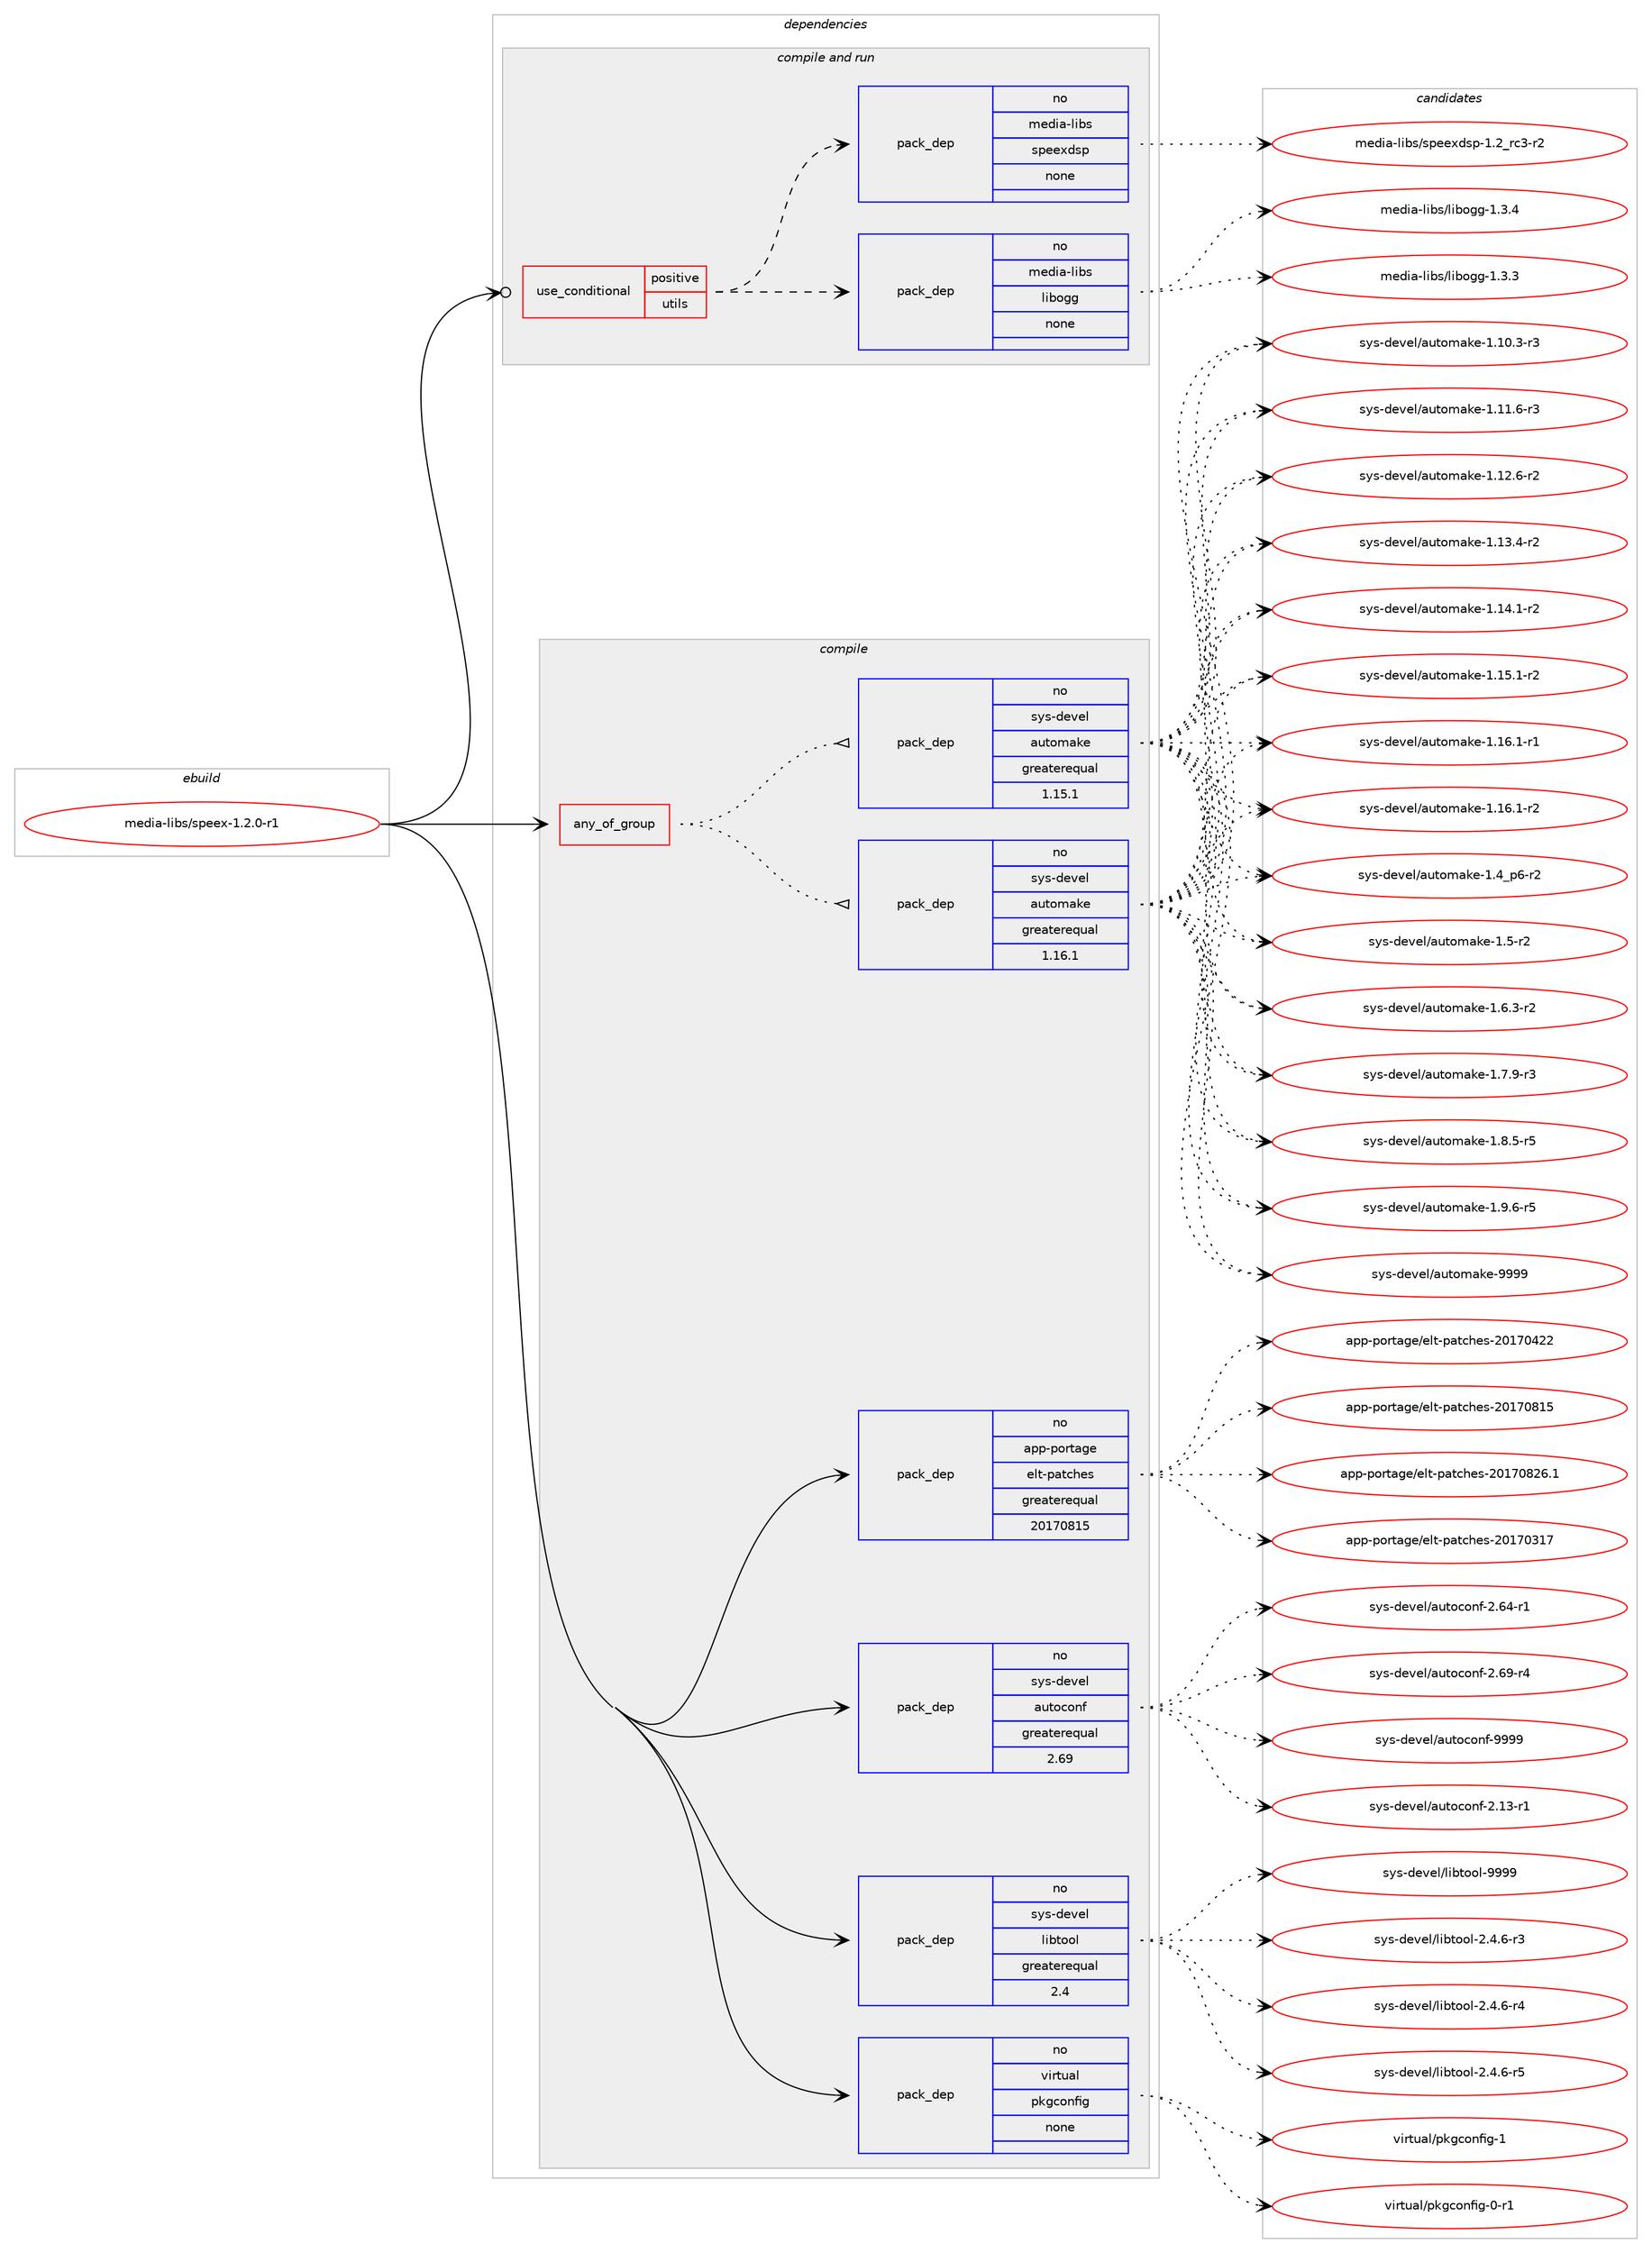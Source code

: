digraph prolog {

# *************
# Graph options
# *************

newrank=true;
concentrate=true;
compound=true;
graph [rankdir=LR,fontname=Helvetica,fontsize=10,ranksep=1.5];#, ranksep=2.5, nodesep=0.2];
edge  [arrowhead=vee];
node  [fontname=Helvetica,fontsize=10];

# **********
# The ebuild
# **********

subgraph cluster_leftcol {
color=gray;
rank=same;
label=<<i>ebuild</i>>;
id [label="media-libs/speex-1.2.0-r1", color=red, width=4, href="../media-libs/speex-1.2.0-r1.svg"];
}

# ****************
# The dependencies
# ****************

subgraph cluster_midcol {
color=gray;
label=<<i>dependencies</i>>;
subgraph cluster_compile {
fillcolor="#eeeeee";
style=filled;
label=<<i>compile</i>>;
subgraph any13410 {
dependency791761 [label=<<TABLE BORDER="0" CELLBORDER="1" CELLSPACING="0" CELLPADDING="4"><TR><TD CELLPADDING="10">any_of_group</TD></TR></TABLE>>, shape=none, color=red];subgraph pack585178 {
dependency791762 [label=<<TABLE BORDER="0" CELLBORDER="1" CELLSPACING="0" CELLPADDING="4" WIDTH="220"><TR><TD ROWSPAN="6" CELLPADDING="30">pack_dep</TD></TR><TR><TD WIDTH="110">no</TD></TR><TR><TD>sys-devel</TD></TR><TR><TD>automake</TD></TR><TR><TD>greaterequal</TD></TR><TR><TD>1.16.1</TD></TR></TABLE>>, shape=none, color=blue];
}
dependency791761:e -> dependency791762:w [weight=20,style="dotted",arrowhead="oinv"];
subgraph pack585179 {
dependency791763 [label=<<TABLE BORDER="0" CELLBORDER="1" CELLSPACING="0" CELLPADDING="4" WIDTH="220"><TR><TD ROWSPAN="6" CELLPADDING="30">pack_dep</TD></TR><TR><TD WIDTH="110">no</TD></TR><TR><TD>sys-devel</TD></TR><TR><TD>automake</TD></TR><TR><TD>greaterequal</TD></TR><TR><TD>1.15.1</TD></TR></TABLE>>, shape=none, color=blue];
}
dependency791761:e -> dependency791763:w [weight=20,style="dotted",arrowhead="oinv"];
}
id:e -> dependency791761:w [weight=20,style="solid",arrowhead="vee"];
subgraph pack585180 {
dependency791764 [label=<<TABLE BORDER="0" CELLBORDER="1" CELLSPACING="0" CELLPADDING="4" WIDTH="220"><TR><TD ROWSPAN="6" CELLPADDING="30">pack_dep</TD></TR><TR><TD WIDTH="110">no</TD></TR><TR><TD>app-portage</TD></TR><TR><TD>elt-patches</TD></TR><TR><TD>greaterequal</TD></TR><TR><TD>20170815</TD></TR></TABLE>>, shape=none, color=blue];
}
id:e -> dependency791764:w [weight=20,style="solid",arrowhead="vee"];
subgraph pack585181 {
dependency791765 [label=<<TABLE BORDER="0" CELLBORDER="1" CELLSPACING="0" CELLPADDING="4" WIDTH="220"><TR><TD ROWSPAN="6" CELLPADDING="30">pack_dep</TD></TR><TR><TD WIDTH="110">no</TD></TR><TR><TD>sys-devel</TD></TR><TR><TD>autoconf</TD></TR><TR><TD>greaterequal</TD></TR><TR><TD>2.69</TD></TR></TABLE>>, shape=none, color=blue];
}
id:e -> dependency791765:w [weight=20,style="solid",arrowhead="vee"];
subgraph pack585182 {
dependency791766 [label=<<TABLE BORDER="0" CELLBORDER="1" CELLSPACING="0" CELLPADDING="4" WIDTH="220"><TR><TD ROWSPAN="6" CELLPADDING="30">pack_dep</TD></TR><TR><TD WIDTH="110">no</TD></TR><TR><TD>sys-devel</TD></TR><TR><TD>libtool</TD></TR><TR><TD>greaterequal</TD></TR><TR><TD>2.4</TD></TR></TABLE>>, shape=none, color=blue];
}
id:e -> dependency791766:w [weight=20,style="solid",arrowhead="vee"];
subgraph pack585183 {
dependency791767 [label=<<TABLE BORDER="0" CELLBORDER="1" CELLSPACING="0" CELLPADDING="4" WIDTH="220"><TR><TD ROWSPAN="6" CELLPADDING="30">pack_dep</TD></TR><TR><TD WIDTH="110">no</TD></TR><TR><TD>virtual</TD></TR><TR><TD>pkgconfig</TD></TR><TR><TD>none</TD></TR><TR><TD></TD></TR></TABLE>>, shape=none, color=blue];
}
id:e -> dependency791767:w [weight=20,style="solid",arrowhead="vee"];
}
subgraph cluster_compileandrun {
fillcolor="#eeeeee";
style=filled;
label=<<i>compile and run</i>>;
subgraph cond192730 {
dependency791768 [label=<<TABLE BORDER="0" CELLBORDER="1" CELLSPACING="0" CELLPADDING="4"><TR><TD ROWSPAN="3" CELLPADDING="10">use_conditional</TD></TR><TR><TD>positive</TD></TR><TR><TD>utils</TD></TR></TABLE>>, shape=none, color=red];
subgraph pack585184 {
dependency791769 [label=<<TABLE BORDER="0" CELLBORDER="1" CELLSPACING="0" CELLPADDING="4" WIDTH="220"><TR><TD ROWSPAN="6" CELLPADDING="30">pack_dep</TD></TR><TR><TD WIDTH="110">no</TD></TR><TR><TD>media-libs</TD></TR><TR><TD>libogg</TD></TR><TR><TD>none</TD></TR><TR><TD></TD></TR></TABLE>>, shape=none, color=blue];
}
dependency791768:e -> dependency791769:w [weight=20,style="dashed",arrowhead="vee"];
subgraph pack585185 {
dependency791770 [label=<<TABLE BORDER="0" CELLBORDER="1" CELLSPACING="0" CELLPADDING="4" WIDTH="220"><TR><TD ROWSPAN="6" CELLPADDING="30">pack_dep</TD></TR><TR><TD WIDTH="110">no</TD></TR><TR><TD>media-libs</TD></TR><TR><TD>speexdsp</TD></TR><TR><TD>none</TD></TR><TR><TD></TD></TR></TABLE>>, shape=none, color=blue];
}
dependency791768:e -> dependency791770:w [weight=20,style="dashed",arrowhead="vee"];
}
id:e -> dependency791768:w [weight=20,style="solid",arrowhead="odotvee"];
}
subgraph cluster_run {
fillcolor="#eeeeee";
style=filled;
label=<<i>run</i>>;
}
}

# **************
# The candidates
# **************

subgraph cluster_choices {
rank=same;
color=gray;
label=<<i>candidates</i>>;

subgraph choice585178 {
color=black;
nodesep=1;
choice11512111545100101118101108479711711611110997107101454946494846514511451 [label="sys-devel/automake-1.10.3-r3", color=red, width=4,href="../sys-devel/automake-1.10.3-r3.svg"];
choice11512111545100101118101108479711711611110997107101454946494946544511451 [label="sys-devel/automake-1.11.6-r3", color=red, width=4,href="../sys-devel/automake-1.11.6-r3.svg"];
choice11512111545100101118101108479711711611110997107101454946495046544511450 [label="sys-devel/automake-1.12.6-r2", color=red, width=4,href="../sys-devel/automake-1.12.6-r2.svg"];
choice11512111545100101118101108479711711611110997107101454946495146524511450 [label="sys-devel/automake-1.13.4-r2", color=red, width=4,href="../sys-devel/automake-1.13.4-r2.svg"];
choice11512111545100101118101108479711711611110997107101454946495246494511450 [label="sys-devel/automake-1.14.1-r2", color=red, width=4,href="../sys-devel/automake-1.14.1-r2.svg"];
choice11512111545100101118101108479711711611110997107101454946495346494511450 [label="sys-devel/automake-1.15.1-r2", color=red, width=4,href="../sys-devel/automake-1.15.1-r2.svg"];
choice11512111545100101118101108479711711611110997107101454946495446494511449 [label="sys-devel/automake-1.16.1-r1", color=red, width=4,href="../sys-devel/automake-1.16.1-r1.svg"];
choice11512111545100101118101108479711711611110997107101454946495446494511450 [label="sys-devel/automake-1.16.1-r2", color=red, width=4,href="../sys-devel/automake-1.16.1-r2.svg"];
choice115121115451001011181011084797117116111109971071014549465295112544511450 [label="sys-devel/automake-1.4_p6-r2", color=red, width=4,href="../sys-devel/automake-1.4_p6-r2.svg"];
choice11512111545100101118101108479711711611110997107101454946534511450 [label="sys-devel/automake-1.5-r2", color=red, width=4,href="../sys-devel/automake-1.5-r2.svg"];
choice115121115451001011181011084797117116111109971071014549465446514511450 [label="sys-devel/automake-1.6.3-r2", color=red, width=4,href="../sys-devel/automake-1.6.3-r2.svg"];
choice115121115451001011181011084797117116111109971071014549465546574511451 [label="sys-devel/automake-1.7.9-r3", color=red, width=4,href="../sys-devel/automake-1.7.9-r3.svg"];
choice115121115451001011181011084797117116111109971071014549465646534511453 [label="sys-devel/automake-1.8.5-r5", color=red, width=4,href="../sys-devel/automake-1.8.5-r5.svg"];
choice115121115451001011181011084797117116111109971071014549465746544511453 [label="sys-devel/automake-1.9.6-r5", color=red, width=4,href="../sys-devel/automake-1.9.6-r5.svg"];
choice115121115451001011181011084797117116111109971071014557575757 [label="sys-devel/automake-9999", color=red, width=4,href="../sys-devel/automake-9999.svg"];
dependency791762:e -> choice11512111545100101118101108479711711611110997107101454946494846514511451:w [style=dotted,weight="100"];
dependency791762:e -> choice11512111545100101118101108479711711611110997107101454946494946544511451:w [style=dotted,weight="100"];
dependency791762:e -> choice11512111545100101118101108479711711611110997107101454946495046544511450:w [style=dotted,weight="100"];
dependency791762:e -> choice11512111545100101118101108479711711611110997107101454946495146524511450:w [style=dotted,weight="100"];
dependency791762:e -> choice11512111545100101118101108479711711611110997107101454946495246494511450:w [style=dotted,weight="100"];
dependency791762:e -> choice11512111545100101118101108479711711611110997107101454946495346494511450:w [style=dotted,weight="100"];
dependency791762:e -> choice11512111545100101118101108479711711611110997107101454946495446494511449:w [style=dotted,weight="100"];
dependency791762:e -> choice11512111545100101118101108479711711611110997107101454946495446494511450:w [style=dotted,weight="100"];
dependency791762:e -> choice115121115451001011181011084797117116111109971071014549465295112544511450:w [style=dotted,weight="100"];
dependency791762:e -> choice11512111545100101118101108479711711611110997107101454946534511450:w [style=dotted,weight="100"];
dependency791762:e -> choice115121115451001011181011084797117116111109971071014549465446514511450:w [style=dotted,weight="100"];
dependency791762:e -> choice115121115451001011181011084797117116111109971071014549465546574511451:w [style=dotted,weight="100"];
dependency791762:e -> choice115121115451001011181011084797117116111109971071014549465646534511453:w [style=dotted,weight="100"];
dependency791762:e -> choice115121115451001011181011084797117116111109971071014549465746544511453:w [style=dotted,weight="100"];
dependency791762:e -> choice115121115451001011181011084797117116111109971071014557575757:w [style=dotted,weight="100"];
}
subgraph choice585179 {
color=black;
nodesep=1;
choice11512111545100101118101108479711711611110997107101454946494846514511451 [label="sys-devel/automake-1.10.3-r3", color=red, width=4,href="../sys-devel/automake-1.10.3-r3.svg"];
choice11512111545100101118101108479711711611110997107101454946494946544511451 [label="sys-devel/automake-1.11.6-r3", color=red, width=4,href="../sys-devel/automake-1.11.6-r3.svg"];
choice11512111545100101118101108479711711611110997107101454946495046544511450 [label="sys-devel/automake-1.12.6-r2", color=red, width=4,href="../sys-devel/automake-1.12.6-r2.svg"];
choice11512111545100101118101108479711711611110997107101454946495146524511450 [label="sys-devel/automake-1.13.4-r2", color=red, width=4,href="../sys-devel/automake-1.13.4-r2.svg"];
choice11512111545100101118101108479711711611110997107101454946495246494511450 [label="sys-devel/automake-1.14.1-r2", color=red, width=4,href="../sys-devel/automake-1.14.1-r2.svg"];
choice11512111545100101118101108479711711611110997107101454946495346494511450 [label="sys-devel/automake-1.15.1-r2", color=red, width=4,href="../sys-devel/automake-1.15.1-r2.svg"];
choice11512111545100101118101108479711711611110997107101454946495446494511449 [label="sys-devel/automake-1.16.1-r1", color=red, width=4,href="../sys-devel/automake-1.16.1-r1.svg"];
choice11512111545100101118101108479711711611110997107101454946495446494511450 [label="sys-devel/automake-1.16.1-r2", color=red, width=4,href="../sys-devel/automake-1.16.1-r2.svg"];
choice115121115451001011181011084797117116111109971071014549465295112544511450 [label="sys-devel/automake-1.4_p6-r2", color=red, width=4,href="../sys-devel/automake-1.4_p6-r2.svg"];
choice11512111545100101118101108479711711611110997107101454946534511450 [label="sys-devel/automake-1.5-r2", color=red, width=4,href="../sys-devel/automake-1.5-r2.svg"];
choice115121115451001011181011084797117116111109971071014549465446514511450 [label="sys-devel/automake-1.6.3-r2", color=red, width=4,href="../sys-devel/automake-1.6.3-r2.svg"];
choice115121115451001011181011084797117116111109971071014549465546574511451 [label="sys-devel/automake-1.7.9-r3", color=red, width=4,href="../sys-devel/automake-1.7.9-r3.svg"];
choice115121115451001011181011084797117116111109971071014549465646534511453 [label="sys-devel/automake-1.8.5-r5", color=red, width=4,href="../sys-devel/automake-1.8.5-r5.svg"];
choice115121115451001011181011084797117116111109971071014549465746544511453 [label="sys-devel/automake-1.9.6-r5", color=red, width=4,href="../sys-devel/automake-1.9.6-r5.svg"];
choice115121115451001011181011084797117116111109971071014557575757 [label="sys-devel/automake-9999", color=red, width=4,href="../sys-devel/automake-9999.svg"];
dependency791763:e -> choice11512111545100101118101108479711711611110997107101454946494846514511451:w [style=dotted,weight="100"];
dependency791763:e -> choice11512111545100101118101108479711711611110997107101454946494946544511451:w [style=dotted,weight="100"];
dependency791763:e -> choice11512111545100101118101108479711711611110997107101454946495046544511450:w [style=dotted,weight="100"];
dependency791763:e -> choice11512111545100101118101108479711711611110997107101454946495146524511450:w [style=dotted,weight="100"];
dependency791763:e -> choice11512111545100101118101108479711711611110997107101454946495246494511450:w [style=dotted,weight="100"];
dependency791763:e -> choice11512111545100101118101108479711711611110997107101454946495346494511450:w [style=dotted,weight="100"];
dependency791763:e -> choice11512111545100101118101108479711711611110997107101454946495446494511449:w [style=dotted,weight="100"];
dependency791763:e -> choice11512111545100101118101108479711711611110997107101454946495446494511450:w [style=dotted,weight="100"];
dependency791763:e -> choice115121115451001011181011084797117116111109971071014549465295112544511450:w [style=dotted,weight="100"];
dependency791763:e -> choice11512111545100101118101108479711711611110997107101454946534511450:w [style=dotted,weight="100"];
dependency791763:e -> choice115121115451001011181011084797117116111109971071014549465446514511450:w [style=dotted,weight="100"];
dependency791763:e -> choice115121115451001011181011084797117116111109971071014549465546574511451:w [style=dotted,weight="100"];
dependency791763:e -> choice115121115451001011181011084797117116111109971071014549465646534511453:w [style=dotted,weight="100"];
dependency791763:e -> choice115121115451001011181011084797117116111109971071014549465746544511453:w [style=dotted,weight="100"];
dependency791763:e -> choice115121115451001011181011084797117116111109971071014557575757:w [style=dotted,weight="100"];
}
subgraph choice585180 {
color=black;
nodesep=1;
choice97112112451121111141169710310147101108116451129711699104101115455048495548514955 [label="app-portage/elt-patches-20170317", color=red, width=4,href="../app-portage/elt-patches-20170317.svg"];
choice97112112451121111141169710310147101108116451129711699104101115455048495548525050 [label="app-portage/elt-patches-20170422", color=red, width=4,href="../app-portage/elt-patches-20170422.svg"];
choice97112112451121111141169710310147101108116451129711699104101115455048495548564953 [label="app-portage/elt-patches-20170815", color=red, width=4,href="../app-portage/elt-patches-20170815.svg"];
choice971121124511211111411697103101471011081164511297116991041011154550484955485650544649 [label="app-portage/elt-patches-20170826.1", color=red, width=4,href="../app-portage/elt-patches-20170826.1.svg"];
dependency791764:e -> choice97112112451121111141169710310147101108116451129711699104101115455048495548514955:w [style=dotted,weight="100"];
dependency791764:e -> choice97112112451121111141169710310147101108116451129711699104101115455048495548525050:w [style=dotted,weight="100"];
dependency791764:e -> choice97112112451121111141169710310147101108116451129711699104101115455048495548564953:w [style=dotted,weight="100"];
dependency791764:e -> choice971121124511211111411697103101471011081164511297116991041011154550484955485650544649:w [style=dotted,weight="100"];
}
subgraph choice585181 {
color=black;
nodesep=1;
choice1151211154510010111810110847971171161119911111010245504649514511449 [label="sys-devel/autoconf-2.13-r1", color=red, width=4,href="../sys-devel/autoconf-2.13-r1.svg"];
choice1151211154510010111810110847971171161119911111010245504654524511449 [label="sys-devel/autoconf-2.64-r1", color=red, width=4,href="../sys-devel/autoconf-2.64-r1.svg"];
choice1151211154510010111810110847971171161119911111010245504654574511452 [label="sys-devel/autoconf-2.69-r4", color=red, width=4,href="../sys-devel/autoconf-2.69-r4.svg"];
choice115121115451001011181011084797117116111991111101024557575757 [label="sys-devel/autoconf-9999", color=red, width=4,href="../sys-devel/autoconf-9999.svg"];
dependency791765:e -> choice1151211154510010111810110847971171161119911111010245504649514511449:w [style=dotted,weight="100"];
dependency791765:e -> choice1151211154510010111810110847971171161119911111010245504654524511449:w [style=dotted,weight="100"];
dependency791765:e -> choice1151211154510010111810110847971171161119911111010245504654574511452:w [style=dotted,weight="100"];
dependency791765:e -> choice115121115451001011181011084797117116111991111101024557575757:w [style=dotted,weight="100"];
}
subgraph choice585182 {
color=black;
nodesep=1;
choice1151211154510010111810110847108105981161111111084550465246544511451 [label="sys-devel/libtool-2.4.6-r3", color=red, width=4,href="../sys-devel/libtool-2.4.6-r3.svg"];
choice1151211154510010111810110847108105981161111111084550465246544511452 [label="sys-devel/libtool-2.4.6-r4", color=red, width=4,href="../sys-devel/libtool-2.4.6-r4.svg"];
choice1151211154510010111810110847108105981161111111084550465246544511453 [label="sys-devel/libtool-2.4.6-r5", color=red, width=4,href="../sys-devel/libtool-2.4.6-r5.svg"];
choice1151211154510010111810110847108105981161111111084557575757 [label="sys-devel/libtool-9999", color=red, width=4,href="../sys-devel/libtool-9999.svg"];
dependency791766:e -> choice1151211154510010111810110847108105981161111111084550465246544511451:w [style=dotted,weight="100"];
dependency791766:e -> choice1151211154510010111810110847108105981161111111084550465246544511452:w [style=dotted,weight="100"];
dependency791766:e -> choice1151211154510010111810110847108105981161111111084550465246544511453:w [style=dotted,weight="100"];
dependency791766:e -> choice1151211154510010111810110847108105981161111111084557575757:w [style=dotted,weight="100"];
}
subgraph choice585183 {
color=black;
nodesep=1;
choice11810511411611797108471121071039911111010210510345484511449 [label="virtual/pkgconfig-0-r1", color=red, width=4,href="../virtual/pkgconfig-0-r1.svg"];
choice1181051141161179710847112107103991111101021051034549 [label="virtual/pkgconfig-1", color=red, width=4,href="../virtual/pkgconfig-1.svg"];
dependency791767:e -> choice11810511411611797108471121071039911111010210510345484511449:w [style=dotted,weight="100"];
dependency791767:e -> choice1181051141161179710847112107103991111101021051034549:w [style=dotted,weight="100"];
}
subgraph choice585184 {
color=black;
nodesep=1;
choice1091011001059745108105981154710810598111103103454946514651 [label="media-libs/libogg-1.3.3", color=red, width=4,href="../media-libs/libogg-1.3.3.svg"];
choice1091011001059745108105981154710810598111103103454946514652 [label="media-libs/libogg-1.3.4", color=red, width=4,href="../media-libs/libogg-1.3.4.svg"];
dependency791769:e -> choice1091011001059745108105981154710810598111103103454946514651:w [style=dotted,weight="100"];
dependency791769:e -> choice1091011001059745108105981154710810598111103103454946514652:w [style=dotted,weight="100"];
}
subgraph choice585185 {
color=black;
nodesep=1;
choice10910110010597451081059811547115112101101120100115112454946509511499514511450 [label="media-libs/speexdsp-1.2_rc3-r2", color=red, width=4,href="../media-libs/speexdsp-1.2_rc3-r2.svg"];
dependency791770:e -> choice10910110010597451081059811547115112101101120100115112454946509511499514511450:w [style=dotted,weight="100"];
}
}

}
